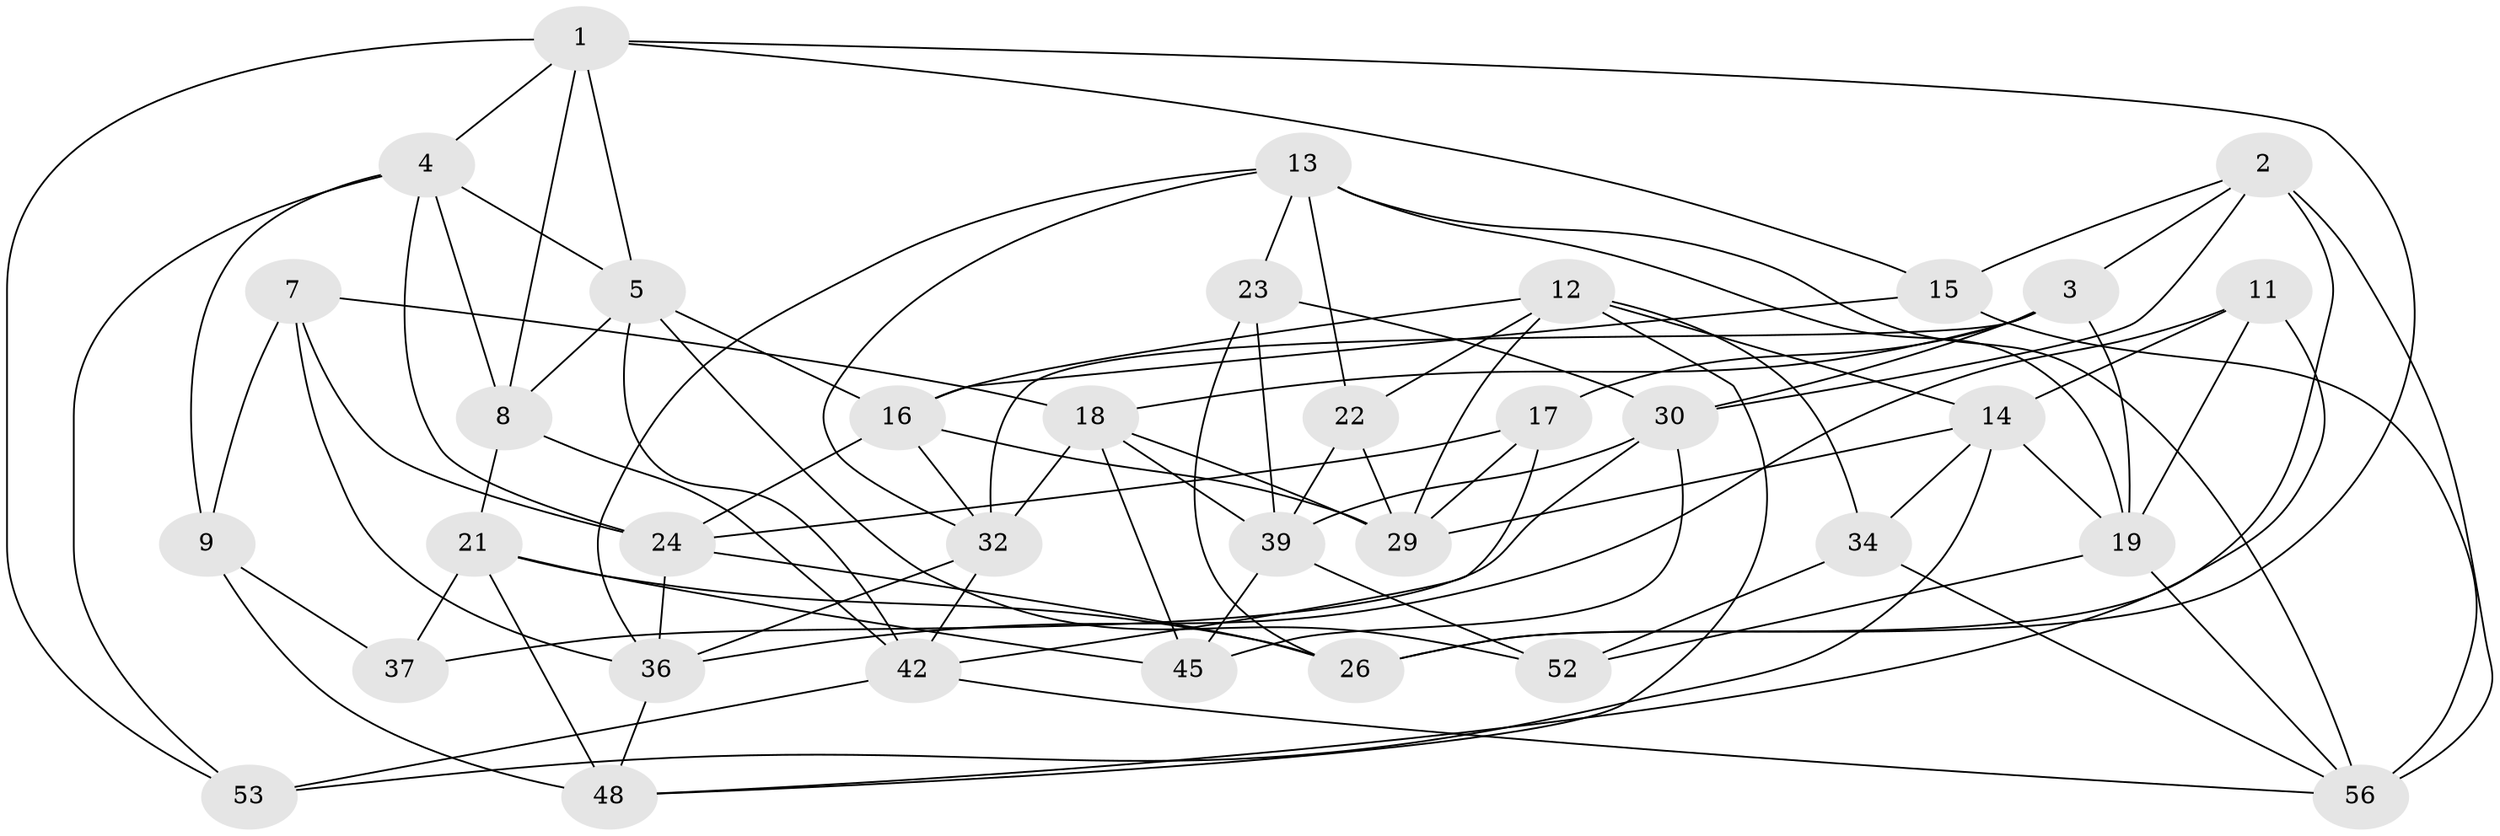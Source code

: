 // original degree distribution, {4: 1.0}
// Generated by graph-tools (version 1.1) at 2025/11/02/27/25 16:11:43]
// undirected, 35 vertices, 90 edges
graph export_dot {
graph [start="1"]
  node [color=gray90,style=filled];
  1 [super="+25"];
  2 [super="+33"];
  3 [super="+49"];
  4 [super="+6"];
  5 [super="+10"];
  7;
  8 [super="+58"];
  9 [super="+54"];
  11;
  12 [super="+38"];
  13 [super="+44"];
  14 [super="+41"];
  15;
  16 [super="+40"];
  17;
  18 [super="+59"];
  19 [super="+20"];
  21 [super="+31"];
  22;
  23;
  24 [super="+27"];
  26 [super="+28"];
  29 [super="+35"];
  30 [super="+51"];
  32 [super="+47"];
  34;
  36 [super="+43"];
  37;
  39 [super="+50"];
  42 [super="+46"];
  45;
  48 [super="+55"];
  52;
  53;
  56 [super="+57"];
  1 -- 53;
  1 -- 26;
  1 -- 4;
  1 -- 15;
  1 -- 8;
  1 -- 5;
  2 -- 26 [weight=2];
  2 -- 15;
  2 -- 56;
  2 -- 30;
  2 -- 3;
  3 -- 30;
  3 -- 32;
  3 -- 19;
  3 -- 17;
  3 -- 18;
  4 -- 9;
  4 -- 24;
  4 -- 8;
  4 -- 53;
  4 -- 5;
  5 -- 8;
  5 -- 42;
  5 -- 16;
  5 -- 52;
  7 -- 24;
  7 -- 9;
  7 -- 18;
  7 -- 36;
  8 -- 21 [weight=2];
  8 -- 42;
  9 -- 37 [weight=2];
  9 -- 48 [weight=2];
  11 -- 14;
  11 -- 48;
  11 -- 19;
  11 -- 36;
  12 -- 22;
  12 -- 14;
  12 -- 48;
  12 -- 16;
  12 -- 34;
  12 -- 29;
  13 -- 36;
  13 -- 23;
  13 -- 19;
  13 -- 32;
  13 -- 56;
  13 -- 22;
  14 -- 34;
  14 -- 53;
  14 -- 29;
  14 -- 19;
  15 -- 56;
  15 -- 16;
  16 -- 29;
  16 -- 24;
  16 -- 32;
  17 -- 24;
  17 -- 42;
  17 -- 29;
  18 -- 45;
  18 -- 39;
  18 -- 29;
  18 -- 32;
  19 -- 56;
  19 -- 52;
  21 -- 48;
  21 -- 45;
  21 -- 37;
  21 -- 26;
  22 -- 29;
  22 -- 39;
  23 -- 30;
  23 -- 39;
  23 -- 26;
  24 -- 26;
  24 -- 36;
  30 -- 37;
  30 -- 45;
  30 -- 39;
  32 -- 36;
  32 -- 42;
  34 -- 56;
  34 -- 52;
  36 -- 48;
  39 -- 45;
  39 -- 52;
  42 -- 53;
  42 -- 56;
}
